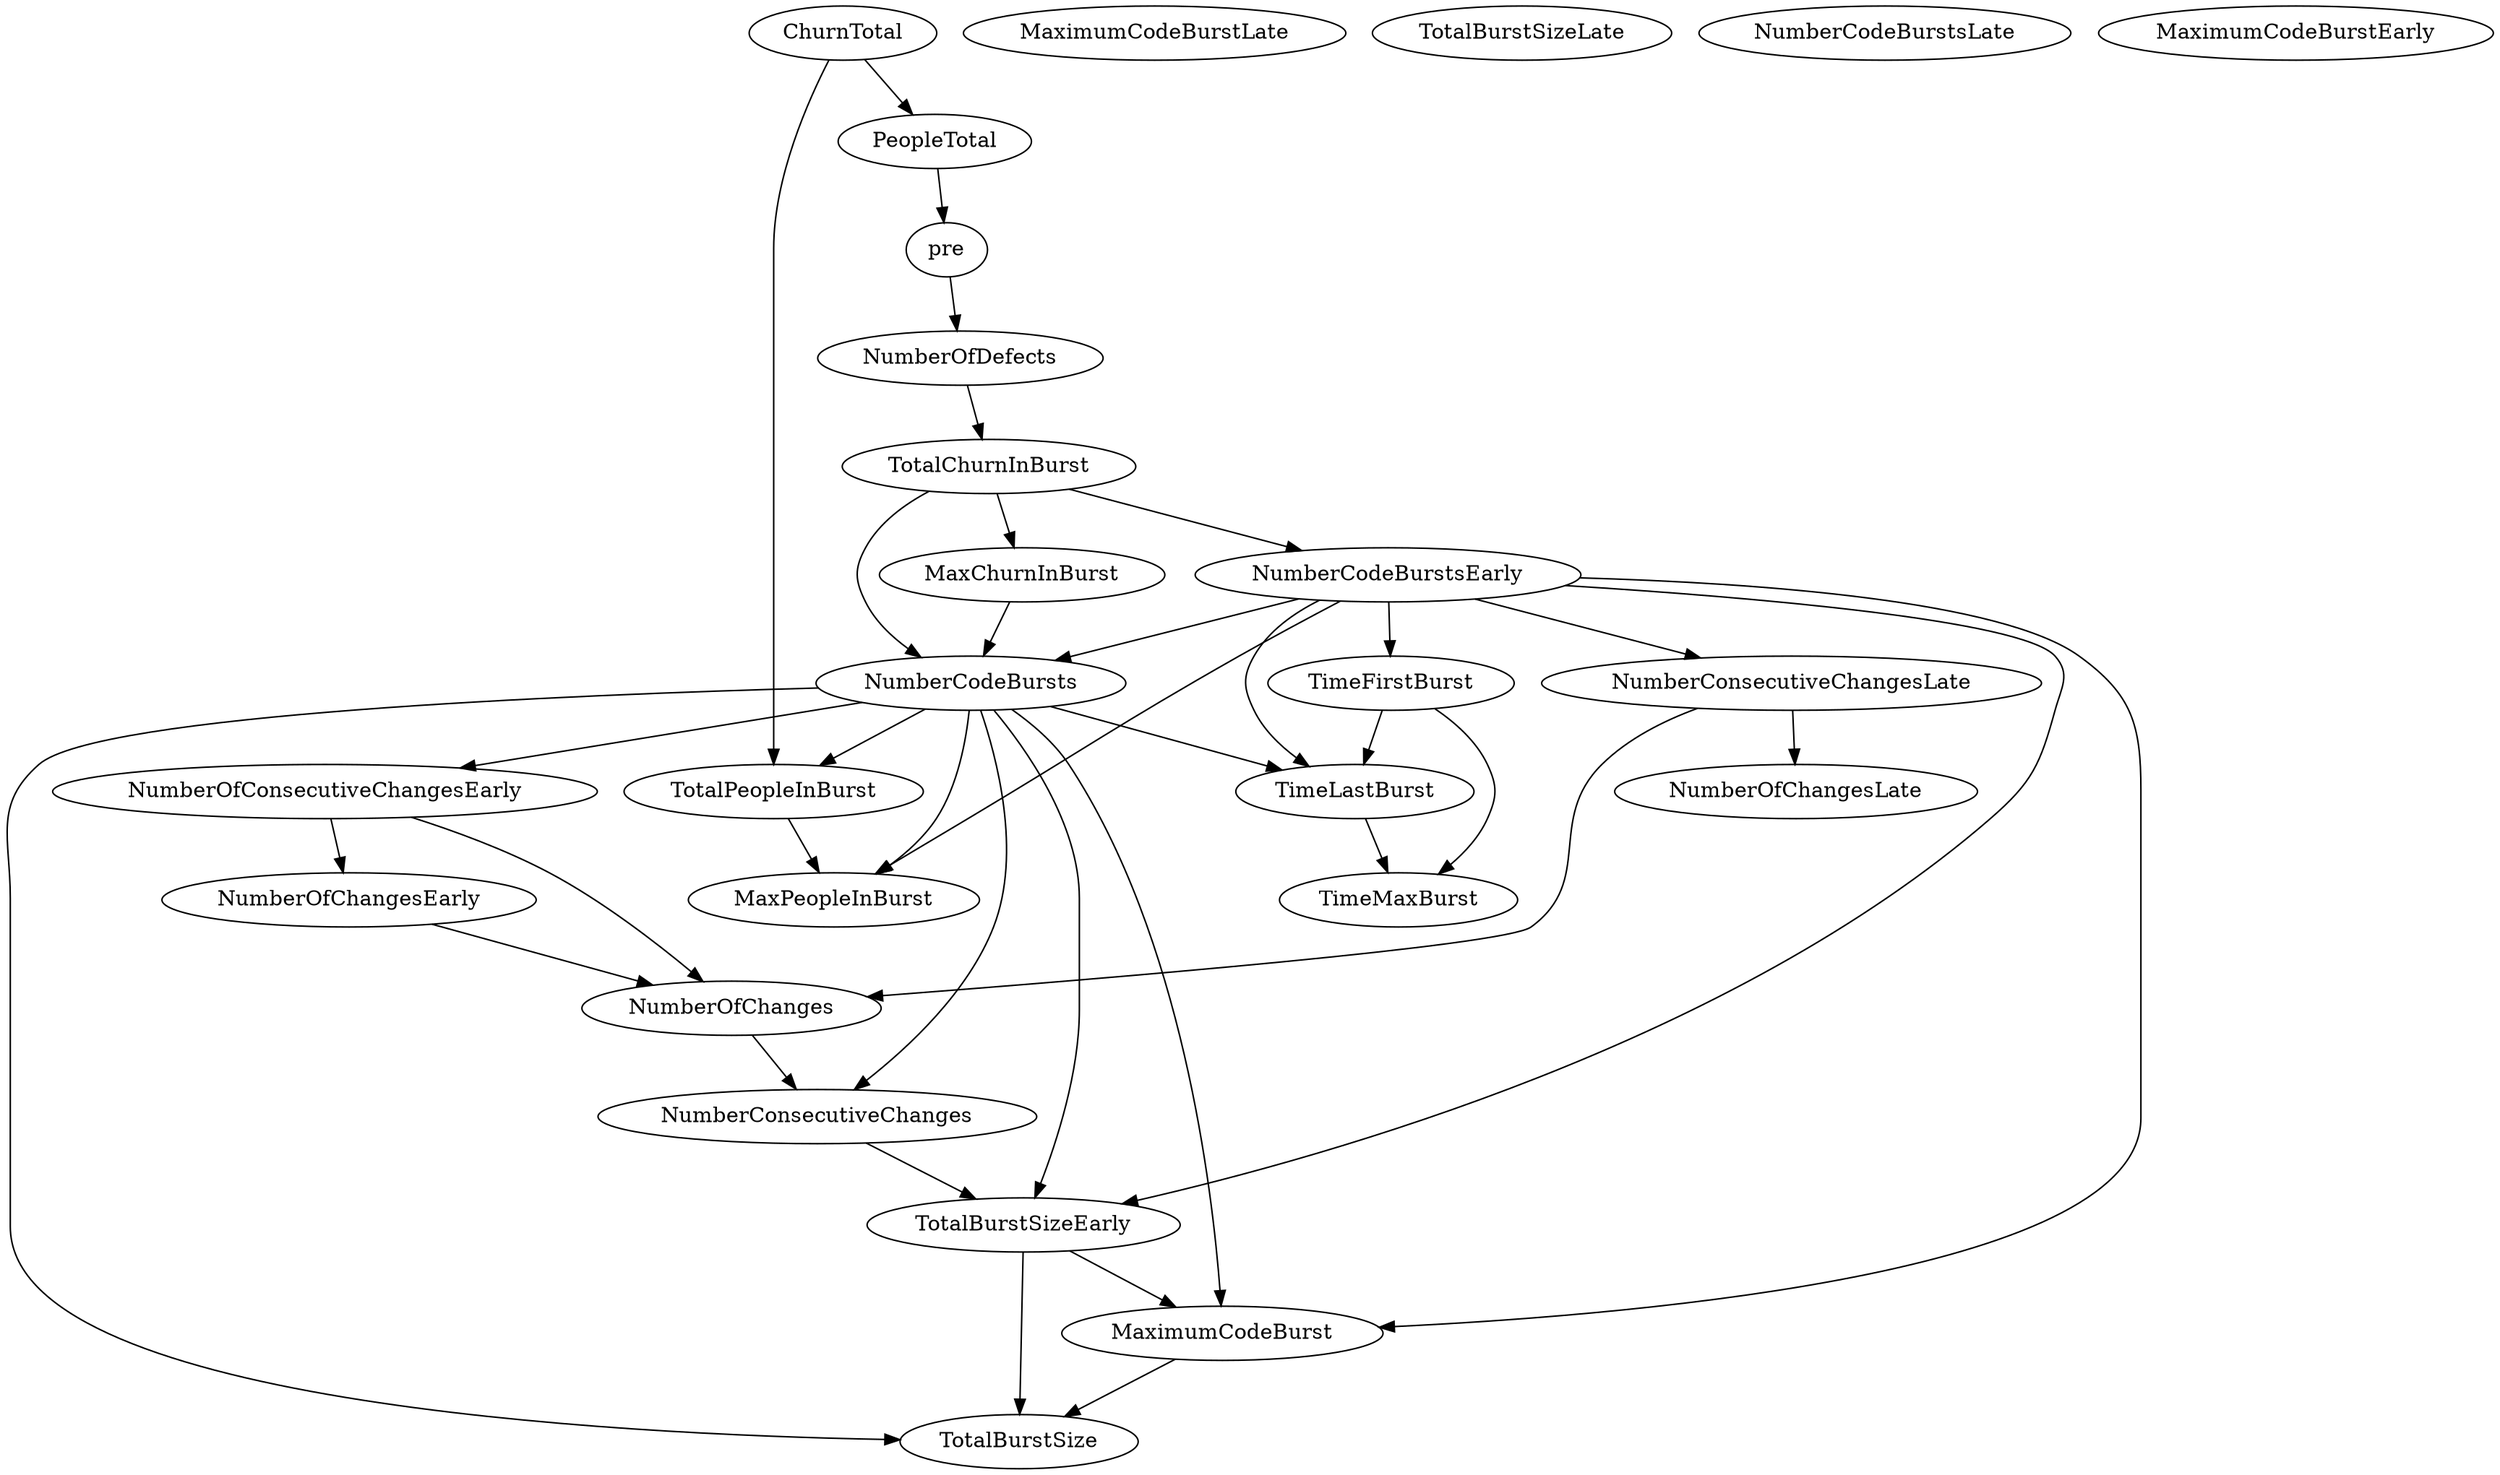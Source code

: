 digraph {
   TotalPeopleInBurst;
   MaximumCodeBurstLate;
   NumberOfChanges;
   MaxPeopleInBurst;
   TotalBurstSizeLate;
   NumberCodeBurstsLate;
   NumberOfChangesLate;
   NumberOfChangesEarly;
   MaxChurnInBurst;
   MaximumCodeBurstEarly;
   NumberCodeBurstsEarly;
   TimeFirstBurst;
   TotalChurnInBurst;
   ChurnTotal;
   MaximumCodeBurst;
   NumberOfConsecutiveChangesEarly;
   NumberConsecutiveChangesLate;
   TotalBurstSizeEarly;
   TotalBurstSize;
   TimeMaxBurst;
   NumberConsecutiveChanges;
   TimeLastBurst;
   NumberCodeBursts;
   PeopleTotal;
   pre;
   NumberOfDefects;
   TotalPeopleInBurst -> MaxPeopleInBurst;
   NumberOfChanges -> NumberConsecutiveChanges;
   NumberOfChangesEarly -> NumberOfChanges;
   MaxChurnInBurst -> NumberCodeBursts;
   NumberCodeBurstsEarly -> MaxPeopleInBurst;
   NumberCodeBurstsEarly -> TimeFirstBurst;
   NumberCodeBurstsEarly -> MaximumCodeBurst;
   NumberCodeBurstsEarly -> NumberConsecutiveChangesLate;
   NumberCodeBurstsEarly -> TotalBurstSizeEarly;
   NumberCodeBurstsEarly -> TimeLastBurst;
   NumberCodeBurstsEarly -> NumberCodeBursts;
   TimeFirstBurst -> TimeMaxBurst;
   TimeFirstBurst -> TimeLastBurst;
   TotalChurnInBurst -> MaxChurnInBurst;
   TotalChurnInBurst -> NumberCodeBurstsEarly;
   TotalChurnInBurst -> NumberCodeBursts;
   ChurnTotal -> TotalPeopleInBurst;
   ChurnTotal -> PeopleTotal;
   MaximumCodeBurst -> TotalBurstSize;
   NumberOfConsecutiveChangesEarly -> NumberOfChanges;
   NumberOfConsecutiveChangesEarly -> NumberOfChangesEarly;
   NumberConsecutiveChangesLate -> NumberOfChanges;
   NumberConsecutiveChangesLate -> NumberOfChangesLate;
   TotalBurstSizeEarly -> MaximumCodeBurst;
   TotalBurstSizeEarly -> TotalBurstSize;
   NumberConsecutiveChanges -> TotalBurstSizeEarly;
   TimeLastBurst -> TimeMaxBurst;
   NumberCodeBursts -> TotalPeopleInBurst;
   NumberCodeBursts -> MaxPeopleInBurst;
   NumberCodeBursts -> MaximumCodeBurst;
   NumberCodeBursts -> NumberOfConsecutiveChangesEarly;
   NumberCodeBursts -> TotalBurstSizeEarly;
   NumberCodeBursts -> TotalBurstSize;
   NumberCodeBursts -> NumberConsecutiveChanges;
   NumberCodeBursts -> TimeLastBurst;
   PeopleTotal -> pre;
   pre -> NumberOfDefects;
   NumberOfDefects -> TotalChurnInBurst;
}
